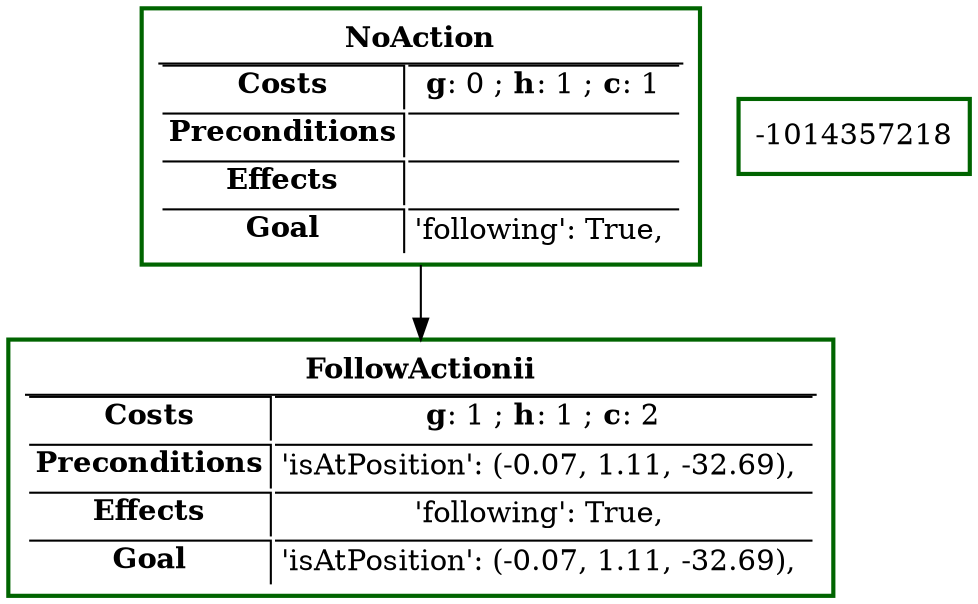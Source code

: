 
digraph {

node [shape=box]

-2084764102 [label=<
<table border='0' color='black' fontcolor='#F5F5F5'>
    <tr> <td colspan='2'><b>NoAction</b></td> </tr>
    <hr/>
    <tr align='left'> <td border='1' sides='rt'><b>Costs</b></td>           <td border='1' sides='t'><b>g</b>: 0 ; <b>h</b>: 1 ; <b>c</b>: 1</td> </tr>
    <tr align='left'> <td border='1' sides='rt'><b>Preconditions</b></td>   <td border='1' sides='t'></td> </tr>
    <tr align='left'> <td border='1' sides='rt'><b>Effects</b></td>         <td border='1' sides='t'></td> </tr>
    <tr align='left'> <td border='1' sides='rt'><b>Goal</b></td>            <td border='1' sides='t'>'following': True, </td> </tr>
</table>
>]
-1549560660 [label=<
<table border='0' color='black' fontcolor='#F5F5F5'>
    <tr> <td colspan='2'><b>FollowActionii</b></td> </tr>
    <hr/>
    <tr align='left'> <td border='1' sides='rt'><b>Costs</b></td>           <td border='1' sides='t'><b>g</b>: 1 ; <b>h</b>: 1 ; <b>c</b>: 2</td> </tr>
    <tr align='left'> <td border='1' sides='rt'><b>Preconditions</b></td>   <td border='1' sides='t'>'isAtPosition': (-0.07, 1.11, -32.69), </td> </tr>
    <tr align='left'> <td border='1' sides='rt'><b>Effects</b></td>         <td border='1' sides='t'>'following': True, </td> </tr>
    <tr align='left'> <td border='1' sides='rt'><b>Goal</b></td>            <td border='1' sides='t'>'isAtPosition': (-0.07, 1.11, -32.69), </td> </tr>
</table>
>]
-1014357218 [style="bold" color="darkgreen"]
-1549560660 [style="bold" color="darkgreen"]
-2084764102 [style="bold" color="darkgreen"]

-2084764102 -> -1549560660

}

